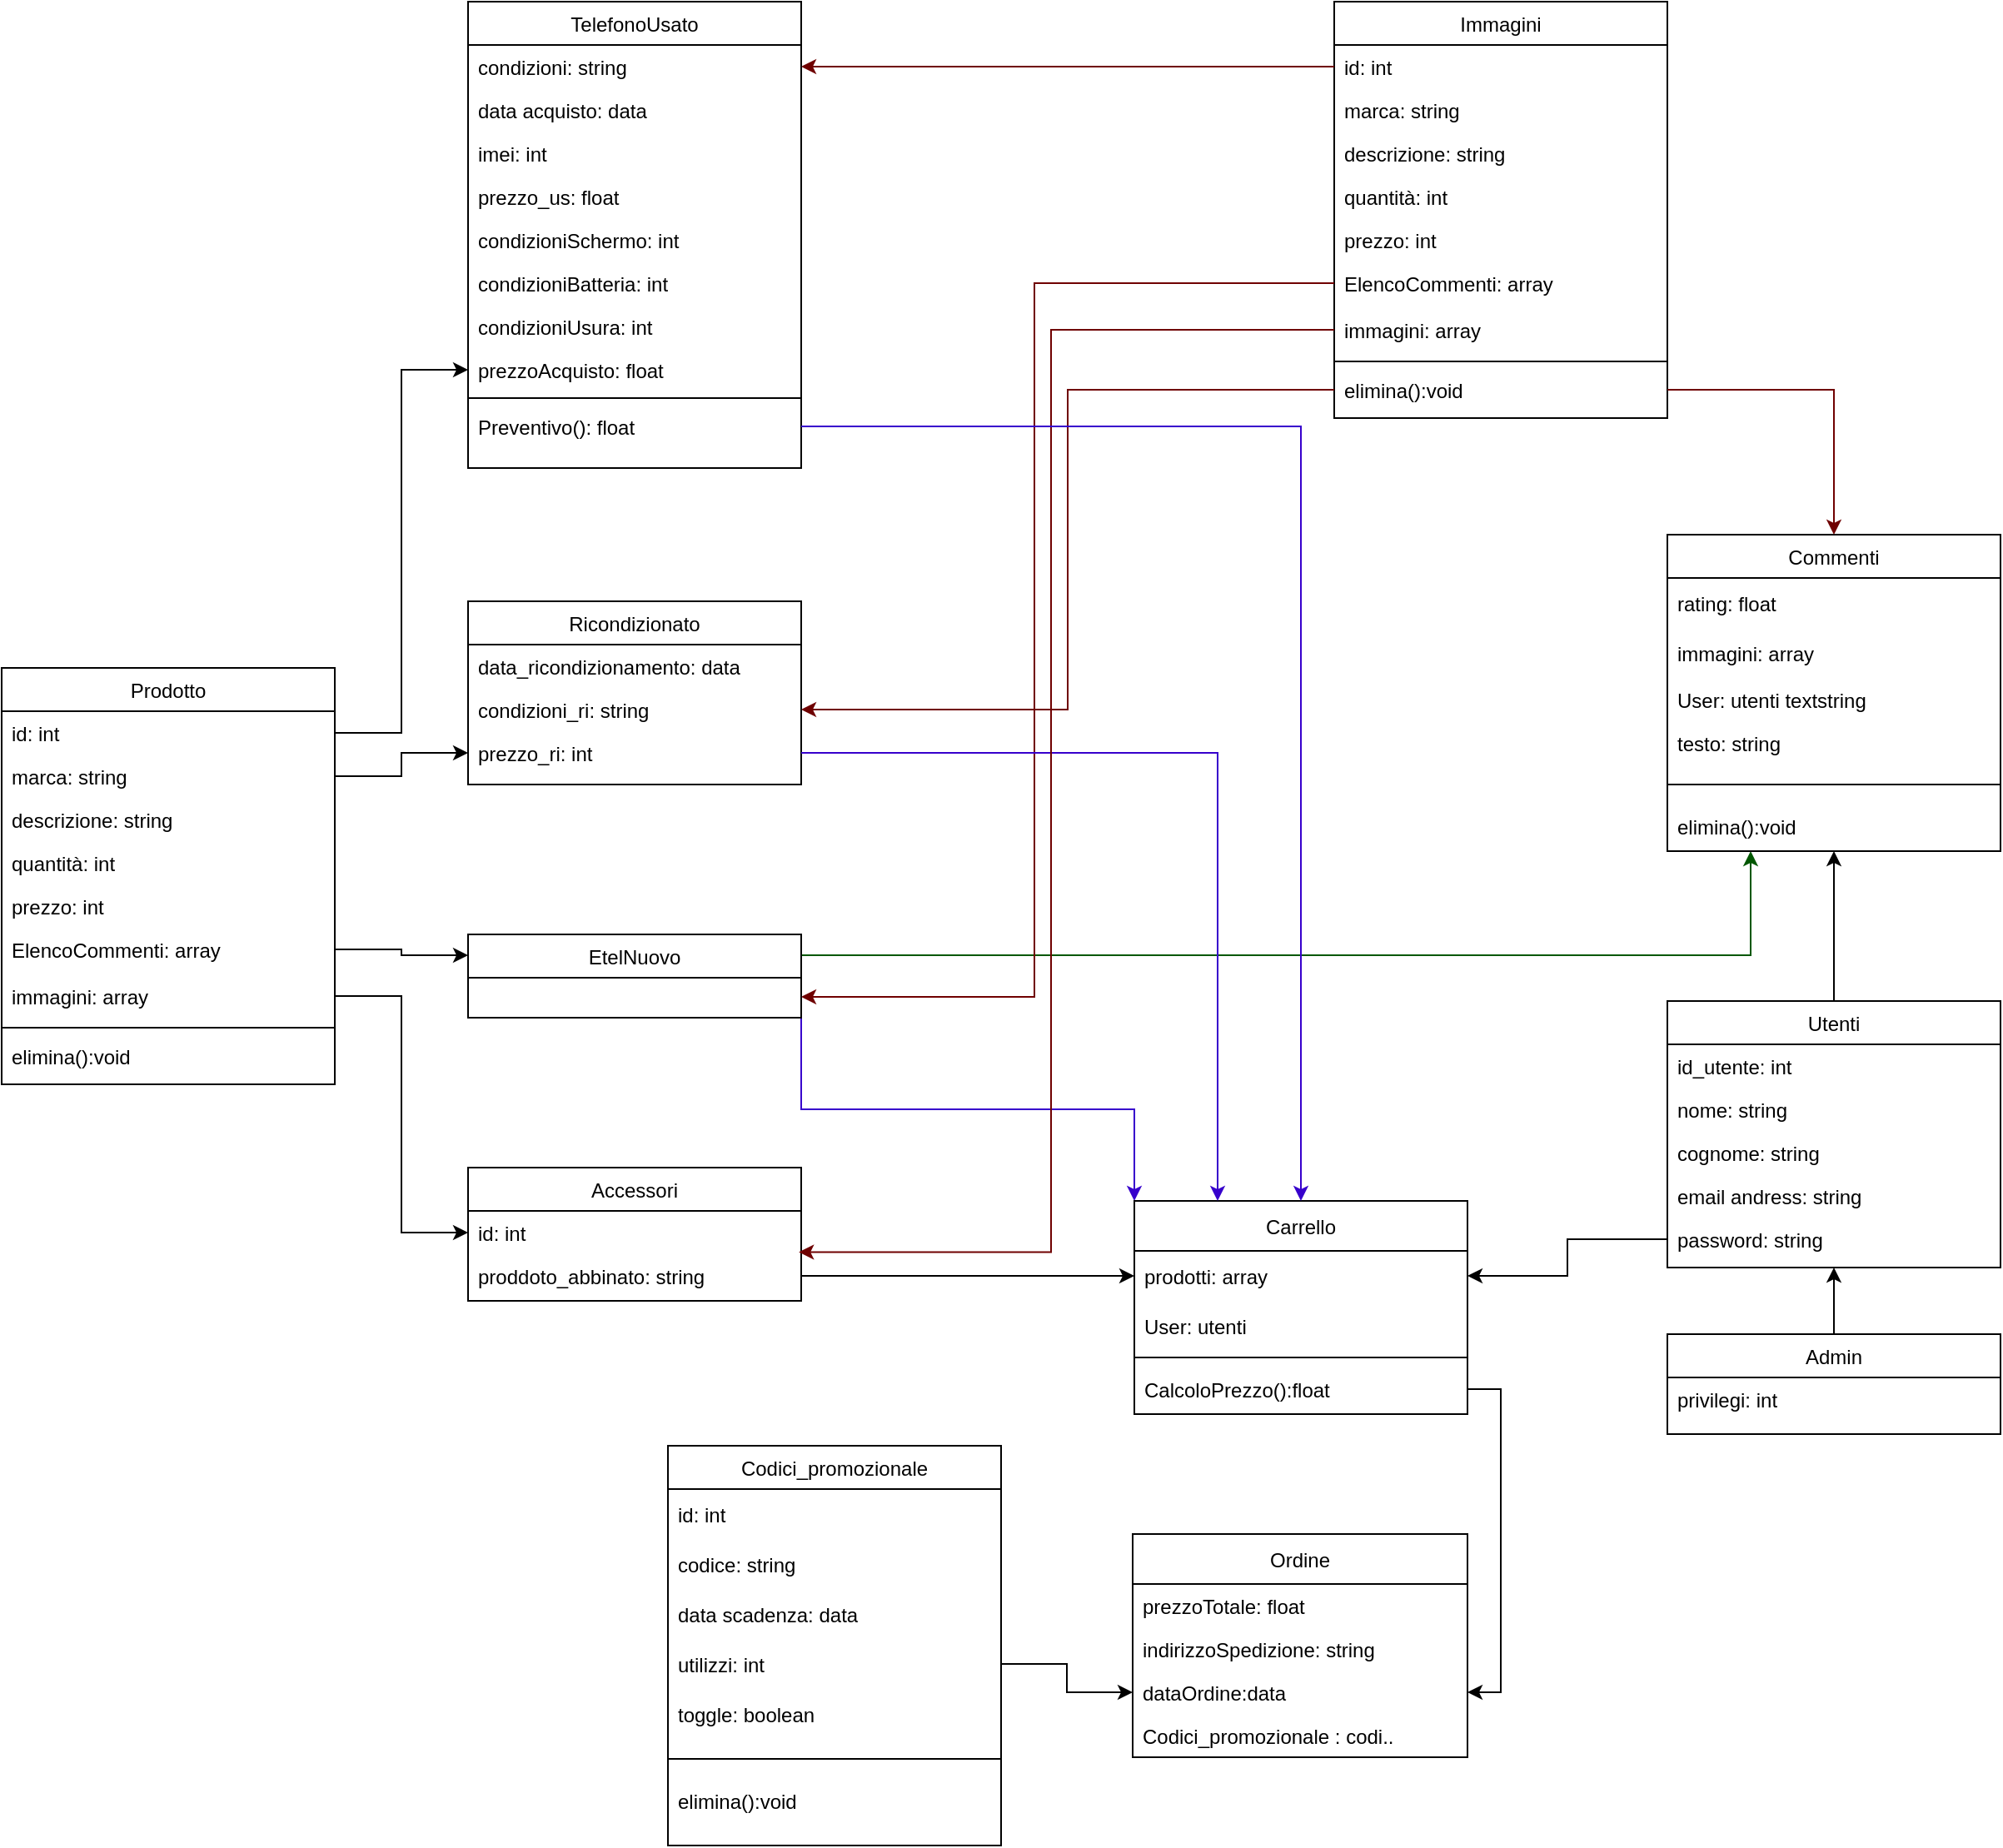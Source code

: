 <mxfile version="20.2.3" type="device"><diagram id="vMPM5QoKPJV50MO66KrA" name="Pagina-1"><mxGraphModel dx="2310" dy="2085" grid="1" gridSize="10" guides="1" tooltips="1" connect="1" arrows="1" fold="1" page="1" pageScale="1" pageWidth="827" pageHeight="1169" math="0" shadow="0"><root><mxCell id="0"/><mxCell id="1" parent="0"/><mxCell id="WXH3aKlNOm9VzishGkBi-1" value="Prodotto" style="swimlane;fontStyle=0;align=center;verticalAlign=top;childLayout=stackLayout;horizontal=1;startSize=26;horizontalStack=0;resizeParent=1;resizeLast=0;collapsible=1;marginBottom=0;rounded=0;shadow=0;strokeWidth=1;" vertex="1" parent="1"><mxGeometry x="-800" y="-640" width="200" height="250" as="geometry"><mxRectangle x="130" y="380" width="160" height="26" as="alternateBounds"/></mxGeometry></mxCell><mxCell id="WXH3aKlNOm9VzishGkBi-2" value="id: int&#10;" style="text;align=left;verticalAlign=top;spacingLeft=4;spacingRight=4;overflow=hidden;rotatable=0;points=[[0,0.5],[1,0.5]];portConstraint=eastwest;" vertex="1" parent="WXH3aKlNOm9VzishGkBi-1"><mxGeometry y="26" width="200" height="26" as="geometry"/></mxCell><mxCell id="WXH3aKlNOm9VzishGkBi-3" value="marca: string&#10;" style="text;align=left;verticalAlign=top;spacingLeft=4;spacingRight=4;overflow=hidden;rotatable=0;points=[[0,0.5],[1,0.5]];portConstraint=eastwest;rounded=0;shadow=0;html=0;" vertex="1" parent="WXH3aKlNOm9VzishGkBi-1"><mxGeometry y="52" width="200" height="26" as="geometry"/></mxCell><mxCell id="WXH3aKlNOm9VzishGkBi-4" value="descrizione: string" style="text;align=left;verticalAlign=top;spacingLeft=4;spacingRight=4;overflow=hidden;rotatable=0;points=[[0,0.5],[1,0.5]];portConstraint=eastwest;" vertex="1" parent="WXH3aKlNOm9VzishGkBi-1"><mxGeometry y="78" width="200" height="26" as="geometry"/></mxCell><mxCell id="WXH3aKlNOm9VzishGkBi-5" value="quantità: int" style="text;align=left;verticalAlign=top;spacingLeft=4;spacingRight=4;overflow=hidden;rotatable=0;points=[[0,0.5],[1,0.5]];portConstraint=eastwest;" vertex="1" parent="WXH3aKlNOm9VzishGkBi-1"><mxGeometry y="104" width="200" height="26" as="geometry"/></mxCell><mxCell id="WXH3aKlNOm9VzishGkBi-6" value="prezzo: int&#10;" style="text;align=left;verticalAlign=top;spacingLeft=4;spacingRight=4;overflow=hidden;rotatable=0;points=[[0,0.5],[1,0.5]];portConstraint=eastwest;" vertex="1" parent="WXH3aKlNOm9VzishGkBi-1"><mxGeometry y="130" width="200" height="26" as="geometry"/></mxCell><mxCell id="WXH3aKlNOm9VzishGkBi-7" value="ElencoCommenti: array" style="text;strokeColor=none;fillColor=none;align=left;verticalAlign=middle;spacingLeft=4;spacingRight=4;overflow=hidden;points=[[0,0.5],[1,0.5]];portConstraint=eastwest;rotatable=0;" vertex="1" parent="WXH3aKlNOm9VzishGkBi-1"><mxGeometry y="156" width="200" height="26" as="geometry"/></mxCell><mxCell id="WXH3aKlNOm9VzishGkBi-8" value="immagini: array" style="text;strokeColor=none;fillColor=none;align=left;verticalAlign=middle;spacingLeft=4;spacingRight=4;overflow=hidden;points=[[0,0.5],[1,0.5]];portConstraint=eastwest;rotatable=0;" vertex="1" parent="WXH3aKlNOm9VzishGkBi-1"><mxGeometry y="182" width="200" height="30" as="geometry"/></mxCell><mxCell id="WXH3aKlNOm9VzishGkBi-9" value="" style="line;html=1;strokeWidth=1;align=left;verticalAlign=middle;spacingTop=-1;spacingLeft=3;spacingRight=3;rotatable=0;labelPosition=right;points=[];portConstraint=eastwest;" vertex="1" parent="WXH3aKlNOm9VzishGkBi-1"><mxGeometry y="212" width="200" height="8" as="geometry"/></mxCell><mxCell id="WXH3aKlNOm9VzishGkBi-10" value="elimina():void" style="text;strokeColor=none;fillColor=none;align=left;verticalAlign=middle;spacingLeft=4;spacingRight=4;overflow=hidden;points=[[0,0.5],[1,0.5]];portConstraint=eastwest;rotatable=0;" vertex="1" parent="WXH3aKlNOm9VzishGkBi-1"><mxGeometry y="220" width="200" height="26" as="geometry"/></mxCell><mxCell id="WXH3aKlNOm9VzishGkBi-11" value="TelefonoUsato&#10;" style="swimlane;fontStyle=0;align=center;verticalAlign=top;childLayout=stackLayout;horizontal=1;startSize=26;horizontalStack=0;resizeParent=1;resizeLast=0;collapsible=1;marginBottom=0;rounded=0;shadow=0;strokeWidth=1;" vertex="1" parent="1"><mxGeometry x="-520" y="-1040" width="200" height="280" as="geometry"><mxRectangle x="130" y="380" width="160" height="26" as="alternateBounds"/></mxGeometry></mxCell><mxCell id="WXH3aKlNOm9VzishGkBi-12" value="condizioni: string&#10;" style="text;align=left;verticalAlign=top;spacingLeft=4;spacingRight=4;overflow=hidden;rotatable=0;points=[[0,0.5],[1,0.5]];portConstraint=eastwest;" vertex="1" parent="WXH3aKlNOm9VzishGkBi-11"><mxGeometry y="26" width="200" height="26" as="geometry"/></mxCell><mxCell id="WXH3aKlNOm9VzishGkBi-13" value="data acquisto: data" style="text;align=left;verticalAlign=top;spacingLeft=4;spacingRight=4;overflow=hidden;rotatable=0;points=[[0,0.5],[1,0.5]];portConstraint=eastwest;rounded=0;shadow=0;html=0;" vertex="1" parent="WXH3aKlNOm9VzishGkBi-11"><mxGeometry y="52" width="200" height="26" as="geometry"/></mxCell><mxCell id="WXH3aKlNOm9VzishGkBi-14" value="imei: int" style="text;align=left;verticalAlign=top;spacingLeft=4;spacingRight=4;overflow=hidden;rotatable=0;points=[[0,0.5],[1,0.5]];portConstraint=eastwest;" vertex="1" parent="WXH3aKlNOm9VzishGkBi-11"><mxGeometry y="78" width="200" height="26" as="geometry"/></mxCell><mxCell id="WXH3aKlNOm9VzishGkBi-15" value="prezzo_us: float" style="text;align=left;verticalAlign=top;spacingLeft=4;spacingRight=4;overflow=hidden;rotatable=0;points=[[0,0.5],[1,0.5]];portConstraint=eastwest;rounded=0;shadow=0;html=0;" vertex="1" parent="WXH3aKlNOm9VzishGkBi-11"><mxGeometry y="104" width="200" height="26" as="geometry"/></mxCell><mxCell id="WXH3aKlNOm9VzishGkBi-16" value="condizioniSchermo: int" style="text;align=left;verticalAlign=top;spacingLeft=4;spacingRight=4;overflow=hidden;rotatable=0;points=[[0,0.5],[1,0.5]];portConstraint=eastwest;" vertex="1" parent="WXH3aKlNOm9VzishGkBi-11"><mxGeometry y="130" width="200" height="26" as="geometry"/></mxCell><mxCell id="WXH3aKlNOm9VzishGkBi-17" value="condizioniBatteria: int" style="text;align=left;verticalAlign=top;spacingLeft=4;spacingRight=4;overflow=hidden;rotatable=0;points=[[0,0.5],[1,0.5]];portConstraint=eastwest;" vertex="1" parent="WXH3aKlNOm9VzishGkBi-11"><mxGeometry y="156" width="200" height="26" as="geometry"/></mxCell><mxCell id="WXH3aKlNOm9VzishGkBi-18" value="condizioniUsura: int" style="text;align=left;verticalAlign=top;spacingLeft=4;spacingRight=4;overflow=hidden;rotatable=0;points=[[0,0.5],[1,0.5]];portConstraint=eastwest;" vertex="1" parent="WXH3aKlNOm9VzishGkBi-11"><mxGeometry y="182" width="200" height="26" as="geometry"/></mxCell><mxCell id="WXH3aKlNOm9VzishGkBi-19" value="prezzoAcquisto: float" style="text;align=left;verticalAlign=top;spacingLeft=4;spacingRight=4;overflow=hidden;rotatable=0;points=[[0,0.5],[1,0.5]];portConstraint=eastwest;" vertex="1" parent="WXH3aKlNOm9VzishGkBi-11"><mxGeometry y="208" width="200" height="26" as="geometry"/></mxCell><mxCell id="WXH3aKlNOm9VzishGkBi-20" value="" style="line;html=1;strokeWidth=1;align=left;verticalAlign=middle;spacingTop=-1;spacingLeft=3;spacingRight=3;rotatable=0;labelPosition=right;points=[];portConstraint=eastwest;" vertex="1" parent="WXH3aKlNOm9VzishGkBi-11"><mxGeometry y="234" width="200" height="8" as="geometry"/></mxCell><mxCell id="WXH3aKlNOm9VzishGkBi-21" value="Preventivo(): float" style="text;align=left;verticalAlign=top;spacingLeft=4;spacingRight=4;overflow=hidden;rotatable=0;points=[[0,0.5],[1,0.5]];portConstraint=eastwest;" vertex="1" parent="WXH3aKlNOm9VzishGkBi-11"><mxGeometry y="242" width="200" height="26" as="geometry"/></mxCell><mxCell id="WXH3aKlNOm9VzishGkBi-22" value="Ricondizionato" style="swimlane;fontStyle=0;align=center;verticalAlign=top;childLayout=stackLayout;horizontal=1;startSize=26;horizontalStack=0;resizeParent=1;resizeLast=0;collapsible=1;marginBottom=0;rounded=0;shadow=0;strokeWidth=1;" vertex="1" parent="1"><mxGeometry x="-520" y="-680" width="200" height="110" as="geometry"><mxRectangle x="130" y="380" width="160" height="26" as="alternateBounds"/></mxGeometry></mxCell><mxCell id="WXH3aKlNOm9VzishGkBi-23" value="data_ricondizionamento: data" style="text;align=left;verticalAlign=top;spacingLeft=4;spacingRight=4;overflow=hidden;rotatable=0;points=[[0,0.5],[1,0.5]];portConstraint=eastwest;" vertex="1" parent="WXH3aKlNOm9VzishGkBi-22"><mxGeometry y="26" width="200" height="26" as="geometry"/></mxCell><mxCell id="WXH3aKlNOm9VzishGkBi-24" value="condizioni_ri: string" style="text;align=left;verticalAlign=top;spacingLeft=4;spacingRight=4;overflow=hidden;rotatable=0;points=[[0,0.5],[1,0.5]];portConstraint=eastwest;rounded=0;shadow=0;html=0;" vertex="1" parent="WXH3aKlNOm9VzishGkBi-22"><mxGeometry y="52" width="200" height="26" as="geometry"/></mxCell><mxCell id="WXH3aKlNOm9VzishGkBi-25" value="prezzo_ri: int" style="text;align=left;verticalAlign=top;spacingLeft=4;spacingRight=4;overflow=hidden;rotatable=0;points=[[0,0.5],[1,0.5]];portConstraint=eastwest;rounded=0;shadow=0;html=0;" vertex="1" parent="WXH3aKlNOm9VzishGkBi-22"><mxGeometry y="78" width="200" height="26" as="geometry"/></mxCell><mxCell id="WXH3aKlNOm9VzishGkBi-54" style="edgeStyle=orthogonalEdgeStyle;rounded=0;orthogonalLoop=1;jettySize=auto;html=1;exitX=1;exitY=1;exitDx=0;exitDy=0;entryX=0;entryY=0;entryDx=0;entryDy=0;fillColor=#6a00ff;strokeColor=#3700CC;" edge="1" parent="1" source="WXH3aKlNOm9VzishGkBi-26" target="WXH3aKlNOm9VzishGkBi-48"><mxGeometry relative="1" as="geometry"/></mxCell><mxCell id="WXH3aKlNOm9VzishGkBi-99" style="edgeStyle=orthogonalEdgeStyle;rounded=0;orthogonalLoop=1;jettySize=auto;html=1;exitX=1;exitY=0.25;exitDx=0;exitDy=0;entryX=0.25;entryY=1;entryDx=0;entryDy=0;fillColor=#008a00;strokeColor=#005700;" edge="1" parent="1" source="WXH3aKlNOm9VzishGkBi-26" target="WXH3aKlNOm9VzishGkBi-59"><mxGeometry relative="1" as="geometry"/></mxCell><mxCell id="WXH3aKlNOm9VzishGkBi-26" value="EtelNuovo" style="swimlane;fontStyle=0;align=center;verticalAlign=top;childLayout=stackLayout;horizontal=1;startSize=26;horizontalStack=0;resizeParent=1;resizeLast=0;collapsible=1;marginBottom=0;rounded=0;shadow=0;strokeWidth=1;" vertex="1" parent="1"><mxGeometry x="-520" y="-480" width="200" height="50" as="geometry"><mxRectangle x="130" y="380" width="160" height="26" as="alternateBounds"/></mxGeometry></mxCell><mxCell id="WXH3aKlNOm9VzishGkBi-27" value="Accessori&#10;" style="swimlane;fontStyle=0;align=center;verticalAlign=top;childLayout=stackLayout;horizontal=1;startSize=26;horizontalStack=0;resizeParent=1;resizeLast=0;collapsible=1;marginBottom=0;rounded=0;shadow=0;strokeWidth=1;" vertex="1" parent="1"><mxGeometry x="-520" y="-340" width="200" height="80" as="geometry"><mxRectangle x="130" y="380" width="160" height="26" as="alternateBounds"/></mxGeometry></mxCell><mxCell id="WXH3aKlNOm9VzishGkBi-28" value="id: int&#10;" style="text;align=left;verticalAlign=top;spacingLeft=4;spacingRight=4;overflow=hidden;rotatable=0;points=[[0,0.5],[1,0.5]];portConstraint=eastwest;" vertex="1" parent="WXH3aKlNOm9VzishGkBi-27"><mxGeometry y="26" width="200" height="26" as="geometry"/></mxCell><mxCell id="WXH3aKlNOm9VzishGkBi-29" value="proddoto_abbinato: string" style="text;align=left;verticalAlign=top;spacingLeft=4;spacingRight=4;overflow=hidden;rotatable=0;points=[[0,0.5],[1,0.5]];portConstraint=eastwest;rounded=0;shadow=0;html=0;" vertex="1" parent="WXH3aKlNOm9VzishGkBi-27"><mxGeometry y="52" width="200" height="26" as="geometry"/></mxCell><mxCell id="WXH3aKlNOm9VzishGkBi-30" style="edgeStyle=orthogonalEdgeStyle;rounded=0;orthogonalLoop=1;jettySize=auto;html=1;exitX=1;exitY=0.5;exitDx=0;exitDy=0;entryX=0;entryY=0.5;entryDx=0;entryDy=0;" edge="1" parent="1" source="WXH3aKlNOm9VzishGkBi-8" target="WXH3aKlNOm9VzishGkBi-28"><mxGeometry relative="1" as="geometry"/></mxCell><mxCell id="WXH3aKlNOm9VzishGkBi-31" style="edgeStyle=orthogonalEdgeStyle;rounded=0;orthogonalLoop=1;jettySize=auto;html=1;exitX=1;exitY=0.5;exitDx=0;exitDy=0;entryX=0;entryY=0.25;entryDx=0;entryDy=0;" edge="1" parent="1" source="WXH3aKlNOm9VzishGkBi-7" target="WXH3aKlNOm9VzishGkBi-26"><mxGeometry relative="1" as="geometry"/></mxCell><mxCell id="WXH3aKlNOm9VzishGkBi-32" style="edgeStyle=orthogonalEdgeStyle;rounded=0;orthogonalLoop=1;jettySize=auto;html=1;exitX=1;exitY=0.5;exitDx=0;exitDy=0;entryX=0;entryY=0.5;entryDx=0;entryDy=0;" edge="1" parent="1" source="WXH3aKlNOm9VzishGkBi-3" target="WXH3aKlNOm9VzishGkBi-25"><mxGeometry relative="1" as="geometry"/></mxCell><mxCell id="WXH3aKlNOm9VzishGkBi-33" style="edgeStyle=orthogonalEdgeStyle;rounded=0;orthogonalLoop=1;jettySize=auto;html=1;exitX=1;exitY=0.5;exitDx=0;exitDy=0;entryX=0;entryY=0.5;entryDx=0;entryDy=0;" edge="1" parent="1" source="WXH3aKlNOm9VzishGkBi-2" target="WXH3aKlNOm9VzishGkBi-19"><mxGeometry relative="1" as="geometry"/></mxCell><mxCell id="WXH3aKlNOm9VzishGkBi-34" value="Immagini" style="swimlane;fontStyle=0;align=center;verticalAlign=top;childLayout=stackLayout;horizontal=1;startSize=26;horizontalStack=0;resizeParent=1;resizeLast=0;collapsible=1;marginBottom=0;rounded=0;shadow=0;strokeWidth=1;" vertex="1" parent="1"><mxGeometry y="-1040" width="200" height="250" as="geometry"><mxRectangle x="130" y="380" width="160" height="26" as="alternateBounds"/></mxGeometry></mxCell><mxCell id="WXH3aKlNOm9VzishGkBi-35" value="id: int&#10;" style="text;align=left;verticalAlign=top;spacingLeft=4;spacingRight=4;overflow=hidden;rotatable=0;points=[[0,0.5],[1,0.5]];portConstraint=eastwest;" vertex="1" parent="WXH3aKlNOm9VzishGkBi-34"><mxGeometry y="26" width="200" height="26" as="geometry"/></mxCell><mxCell id="WXH3aKlNOm9VzishGkBi-36" value="marca: string&#10;" style="text;align=left;verticalAlign=top;spacingLeft=4;spacingRight=4;overflow=hidden;rotatable=0;points=[[0,0.5],[1,0.5]];portConstraint=eastwest;rounded=0;shadow=0;html=0;" vertex="1" parent="WXH3aKlNOm9VzishGkBi-34"><mxGeometry y="52" width="200" height="26" as="geometry"/></mxCell><mxCell id="WXH3aKlNOm9VzishGkBi-37" value="descrizione: string" style="text;align=left;verticalAlign=top;spacingLeft=4;spacingRight=4;overflow=hidden;rotatable=0;points=[[0,0.5],[1,0.5]];portConstraint=eastwest;" vertex="1" parent="WXH3aKlNOm9VzishGkBi-34"><mxGeometry y="78" width="200" height="26" as="geometry"/></mxCell><mxCell id="WXH3aKlNOm9VzishGkBi-38" value="quantità: int" style="text;align=left;verticalAlign=top;spacingLeft=4;spacingRight=4;overflow=hidden;rotatable=0;points=[[0,0.5],[1,0.5]];portConstraint=eastwest;" vertex="1" parent="WXH3aKlNOm9VzishGkBi-34"><mxGeometry y="104" width="200" height="26" as="geometry"/></mxCell><mxCell id="WXH3aKlNOm9VzishGkBi-39" value="prezzo: int&#10;" style="text;align=left;verticalAlign=top;spacingLeft=4;spacingRight=4;overflow=hidden;rotatable=0;points=[[0,0.5],[1,0.5]];portConstraint=eastwest;" vertex="1" parent="WXH3aKlNOm9VzishGkBi-34"><mxGeometry y="130" width="200" height="26" as="geometry"/></mxCell><mxCell id="WXH3aKlNOm9VzishGkBi-40" value="ElencoCommenti: array" style="text;strokeColor=none;fillColor=none;align=left;verticalAlign=middle;spacingLeft=4;spacingRight=4;overflow=hidden;points=[[0,0.5],[1,0.5]];portConstraint=eastwest;rotatable=0;" vertex="1" parent="WXH3aKlNOm9VzishGkBi-34"><mxGeometry y="156" width="200" height="26" as="geometry"/></mxCell><mxCell id="WXH3aKlNOm9VzishGkBi-41" value="immagini: array" style="text;strokeColor=none;fillColor=none;align=left;verticalAlign=middle;spacingLeft=4;spacingRight=4;overflow=hidden;points=[[0,0.5],[1,0.5]];portConstraint=eastwest;rotatable=0;" vertex="1" parent="WXH3aKlNOm9VzishGkBi-34"><mxGeometry y="182" width="200" height="30" as="geometry"/></mxCell><mxCell id="WXH3aKlNOm9VzishGkBi-42" value="" style="line;html=1;strokeWidth=1;align=left;verticalAlign=middle;spacingTop=-1;spacingLeft=3;spacingRight=3;rotatable=0;labelPosition=right;points=[];portConstraint=eastwest;" vertex="1" parent="WXH3aKlNOm9VzishGkBi-34"><mxGeometry y="212" width="200" height="8" as="geometry"/></mxCell><mxCell id="WXH3aKlNOm9VzishGkBi-43" value="elimina():void" style="text;strokeColor=none;fillColor=none;align=left;verticalAlign=middle;spacingLeft=4;spacingRight=4;overflow=hidden;points=[[0,0.5],[1,0.5]];portConstraint=eastwest;rotatable=0;" vertex="1" parent="WXH3aKlNOm9VzishGkBi-34"><mxGeometry y="220" width="200" height="26" as="geometry"/></mxCell><mxCell id="WXH3aKlNOm9VzishGkBi-48" value="Carrello" style="swimlane;fontStyle=0;childLayout=stackLayout;horizontal=1;startSize=30;horizontalStack=0;resizeParent=1;resizeParentMax=0;resizeLast=0;collapsible=1;marginBottom=0;" vertex="1" parent="1"><mxGeometry x="-120" y="-320" width="200" height="128" as="geometry"><mxRectangle x="280" y="710" width="70" height="30" as="alternateBounds"/></mxGeometry></mxCell><mxCell id="WXH3aKlNOm9VzishGkBi-49" value="prodotti: array" style="text;strokeColor=none;fillColor=none;align=left;verticalAlign=middle;spacingLeft=4;spacingRight=4;overflow=hidden;points=[[0,0.5],[1,0.5]];portConstraint=eastwest;rotatable=0;" vertex="1" parent="WXH3aKlNOm9VzishGkBi-48"><mxGeometry y="30" width="200" height="30" as="geometry"/></mxCell><mxCell id="WXH3aKlNOm9VzishGkBi-50" value="User: utenti" style="text;strokeColor=none;fillColor=none;align=left;verticalAlign=middle;spacingLeft=4;spacingRight=4;overflow=hidden;points=[[0,0.5],[1,0.5]];portConstraint=eastwest;rotatable=0;" vertex="1" parent="WXH3aKlNOm9VzishGkBi-48"><mxGeometry y="60" width="200" height="30" as="geometry"/></mxCell><mxCell id="WXH3aKlNOm9VzishGkBi-51" value="" style="line;html=1;strokeWidth=1;align=left;verticalAlign=middle;spacingTop=-1;spacingLeft=3;spacingRight=3;rotatable=0;labelPosition=right;points=[];portConstraint=eastwest;" vertex="1" parent="WXH3aKlNOm9VzishGkBi-48"><mxGeometry y="90" width="200" height="8" as="geometry"/></mxCell><mxCell id="WXH3aKlNOm9VzishGkBi-52" value="CalcoloPrezzo():float" style="text;strokeColor=none;fillColor=none;align=left;verticalAlign=middle;spacingLeft=4;spacingRight=4;overflow=hidden;points=[[0,0.5],[1,0.5]];portConstraint=eastwest;rotatable=0;" vertex="1" parent="WXH3aKlNOm9VzishGkBi-48"><mxGeometry y="98" width="200" height="30" as="geometry"/></mxCell><mxCell id="WXH3aKlNOm9VzishGkBi-59" value="Commenti" style="swimlane;fontStyle=0;align=center;verticalAlign=top;childLayout=stackLayout;horizontal=1;startSize=26;horizontalStack=0;resizeParent=1;resizeLast=0;collapsible=1;marginBottom=0;rounded=0;shadow=0;strokeWidth=1;" vertex="1" parent="1"><mxGeometry x="200" y="-720" width="200" height="190" as="geometry"><mxRectangle x="130" y="380" width="160" height="26" as="alternateBounds"/></mxGeometry></mxCell><mxCell id="WXH3aKlNOm9VzishGkBi-60" value="rating: float" style="text;strokeColor=none;fillColor=none;align=left;verticalAlign=middle;spacingLeft=4;spacingRight=4;overflow=hidden;points=[[0,0.5],[1,0.5]];portConstraint=eastwest;rotatable=0;" vertex="1" parent="WXH3aKlNOm9VzishGkBi-59"><mxGeometry y="26" width="200" height="30" as="geometry"/></mxCell><mxCell id="WXH3aKlNOm9VzishGkBi-61" value="immagini: array" style="text;strokeColor=none;fillColor=none;align=left;verticalAlign=middle;spacingLeft=4;spacingRight=4;overflow=hidden;points=[[0,0.5],[1,0.5]];portConstraint=eastwest;rotatable=0;" vertex="1" parent="WXH3aKlNOm9VzishGkBi-59"><mxGeometry y="56" width="200" height="30" as="geometry"/></mxCell><mxCell id="WXH3aKlNOm9VzishGkBi-62" value="User: utenti textstring" style="text;strokeColor=none;fillColor=none;align=left;verticalAlign=middle;spacingLeft=4;spacingRight=4;overflow=hidden;points=[[0,0.5],[1,0.5]];portConstraint=eastwest;rotatable=0;" vertex="1" parent="WXH3aKlNOm9VzishGkBi-59"><mxGeometry y="86" width="200" height="26" as="geometry"/></mxCell><mxCell id="WXH3aKlNOm9VzishGkBi-63" value="testo: string" style="text;strokeColor=none;fillColor=none;align=left;verticalAlign=middle;spacingLeft=4;spacingRight=4;overflow=hidden;points=[[0,0.5],[1,0.5]];portConstraint=eastwest;rotatable=0;" vertex="1" parent="WXH3aKlNOm9VzishGkBi-59"><mxGeometry y="112" width="200" height="26" as="geometry"/></mxCell><mxCell id="WXH3aKlNOm9VzishGkBi-64" value="" style="line;html=1;strokeWidth=1;align=left;verticalAlign=middle;spacingTop=-1;spacingLeft=3;spacingRight=3;rotatable=0;labelPosition=right;points=[];portConstraint=eastwest;" vertex="1" parent="WXH3aKlNOm9VzishGkBi-59"><mxGeometry y="138" width="200" height="24" as="geometry"/></mxCell><mxCell id="WXH3aKlNOm9VzishGkBi-65" value="elimina():void" style="text;strokeColor=none;fillColor=none;align=left;verticalAlign=middle;spacingLeft=4;spacingRight=4;overflow=hidden;points=[[0,0.5],[1,0.5]];portConstraint=eastwest;rotatable=0;" vertex="1" parent="WXH3aKlNOm9VzishGkBi-59"><mxGeometry y="162" width="200" height="26" as="geometry"/></mxCell><mxCell id="WXH3aKlNOm9VzishGkBi-66" style="edgeStyle=orthogonalEdgeStyle;rounded=0;orthogonalLoop=1;jettySize=auto;html=1;exitX=1;exitY=0.5;exitDx=0;exitDy=0;fillColor=#a20025;strokeColor=#6F0000;" edge="1" parent="1" source="WXH3aKlNOm9VzishGkBi-43" target="WXH3aKlNOm9VzishGkBi-59"><mxGeometry relative="1" as="geometry"/></mxCell><mxCell id="WXH3aKlNOm9VzishGkBi-74" style="edgeStyle=orthogonalEdgeStyle;rounded=0;orthogonalLoop=1;jettySize=auto;html=1;exitX=0.5;exitY=0;exitDx=0;exitDy=0;entryX=0.5;entryY=1;entryDx=0;entryDy=0;" edge="1" parent="1" source="WXH3aKlNOm9VzishGkBi-68" target="WXH3aKlNOm9VzishGkBi-59"><mxGeometry relative="1" as="geometry"/></mxCell><mxCell id="WXH3aKlNOm9VzishGkBi-68" value="Utenti" style="swimlane;fontStyle=0;align=center;verticalAlign=top;childLayout=stackLayout;horizontal=1;startSize=26;horizontalStack=0;resizeParent=1;resizeLast=0;collapsible=1;marginBottom=0;rounded=0;shadow=0;strokeWidth=1;" vertex="1" parent="1"><mxGeometry x="200" y="-440" width="200" height="160" as="geometry"><mxRectangle x="340" y="380" width="170" height="26" as="alternateBounds"/></mxGeometry></mxCell><mxCell id="WXH3aKlNOm9VzishGkBi-69" value="id_utente: int" style="text;align=left;verticalAlign=top;spacingLeft=4;spacingRight=4;overflow=hidden;rotatable=0;points=[[0,0.5],[1,0.5]];portConstraint=eastwest;" vertex="1" parent="WXH3aKlNOm9VzishGkBi-68"><mxGeometry y="26" width="200" height="26" as="geometry"/></mxCell><mxCell id="WXH3aKlNOm9VzishGkBi-70" value="nome: string" style="text;align=left;verticalAlign=top;spacingLeft=4;spacingRight=4;overflow=hidden;rotatable=0;points=[[0,0.5],[1,0.5]];portConstraint=eastwest;rounded=0;shadow=0;html=0;" vertex="1" parent="WXH3aKlNOm9VzishGkBi-68"><mxGeometry y="52" width="200" height="26" as="geometry"/></mxCell><mxCell id="WXH3aKlNOm9VzishGkBi-71" value="cognome: string" style="text;align=left;verticalAlign=top;spacingLeft=4;spacingRight=4;overflow=hidden;rotatable=0;points=[[0,0.5],[1,0.5]];portConstraint=eastwest;" vertex="1" parent="WXH3aKlNOm9VzishGkBi-68"><mxGeometry y="78" width="200" height="26" as="geometry"/></mxCell><mxCell id="WXH3aKlNOm9VzishGkBi-72" value="email andress: string" style="text;align=left;verticalAlign=top;spacingLeft=4;spacingRight=4;overflow=hidden;rotatable=0;points=[[0,0.5],[1,0.5]];portConstraint=eastwest;" vertex="1" parent="WXH3aKlNOm9VzishGkBi-68"><mxGeometry y="104" width="200" height="26" as="geometry"/></mxCell><mxCell id="WXH3aKlNOm9VzishGkBi-73" value="password: string" style="text;align=left;verticalAlign=top;spacingLeft=4;spacingRight=4;overflow=hidden;rotatable=0;points=[[0,0.5],[1,0.5]];portConstraint=eastwest;" vertex="1" parent="WXH3aKlNOm9VzishGkBi-68"><mxGeometry y="130" width="200" height="26" as="geometry"/></mxCell><mxCell id="WXH3aKlNOm9VzishGkBi-76" style="edgeStyle=orthogonalEdgeStyle;rounded=0;orthogonalLoop=1;jettySize=auto;html=1;exitX=0;exitY=0.5;exitDx=0;exitDy=0;" edge="1" parent="1" source="WXH3aKlNOm9VzishGkBi-73" target="WXH3aKlNOm9VzishGkBi-49"><mxGeometry relative="1" as="geometry"/></mxCell><mxCell id="WXH3aKlNOm9VzishGkBi-79" style="edgeStyle=orthogonalEdgeStyle;rounded=0;orthogonalLoop=1;jettySize=auto;html=1;exitX=0.5;exitY=0;exitDx=0;exitDy=0;entryX=0.5;entryY=1;entryDx=0;entryDy=0;" edge="1" parent="1" source="WXH3aKlNOm9VzishGkBi-77" target="WXH3aKlNOm9VzishGkBi-68"><mxGeometry relative="1" as="geometry"/></mxCell><mxCell id="WXH3aKlNOm9VzishGkBi-77" value="Admin" style="swimlane;fontStyle=0;align=center;verticalAlign=top;childLayout=stackLayout;horizontal=1;startSize=26;horizontalStack=0;resizeParent=1;resizeLast=0;collapsible=1;marginBottom=0;rounded=0;shadow=0;strokeWidth=1;" vertex="1" parent="1"><mxGeometry x="200" y="-240" width="200" height="60" as="geometry"><mxRectangle x="340" y="380" width="170" height="26" as="alternateBounds"/></mxGeometry></mxCell><mxCell id="WXH3aKlNOm9VzishGkBi-78" value="privilegi: int&#10;" style="text;align=left;verticalAlign=top;spacingLeft=4;spacingRight=4;overflow=hidden;rotatable=0;points=[[0,0.5],[1,0.5]];portConstraint=eastwest;" vertex="1" parent="WXH3aKlNOm9VzishGkBi-77"><mxGeometry y="26" width="200" height="34" as="geometry"/></mxCell><mxCell id="WXH3aKlNOm9VzishGkBi-80" value="Ordine" style="swimlane;fontStyle=0;childLayout=stackLayout;horizontal=1;startSize=30;horizontalStack=0;resizeParent=1;resizeParentMax=0;resizeLast=0;collapsible=1;marginBottom=0;" vertex="1" parent="1"><mxGeometry x="-121" y="-120" width="201" height="134" as="geometry"/></mxCell><mxCell id="WXH3aKlNOm9VzishGkBi-81" value="prezzoTotale: float" style="text;align=left;verticalAlign=top;spacingLeft=4;spacingRight=4;overflow=hidden;rotatable=0;points=[[0,0.5],[1,0.5]];portConstraint=eastwest;" vertex="1" parent="WXH3aKlNOm9VzishGkBi-80"><mxGeometry y="30" width="201" height="26" as="geometry"/></mxCell><mxCell id="WXH3aKlNOm9VzishGkBi-82" value="indirizzoSpedizione: string" style="text;align=left;verticalAlign=top;spacingLeft=4;spacingRight=4;overflow=hidden;rotatable=0;points=[[0,0.5],[1,0.5]];portConstraint=eastwest;" vertex="1" parent="WXH3aKlNOm9VzishGkBi-80"><mxGeometry y="56" width="201" height="26" as="geometry"/></mxCell><mxCell id="WXH3aKlNOm9VzishGkBi-83" value="dataOrdine:data" style="text;align=left;verticalAlign=top;spacingLeft=4;spacingRight=4;overflow=hidden;rotatable=0;points=[[0,0.5],[1,0.5]];portConstraint=eastwest;" vertex="1" parent="WXH3aKlNOm9VzishGkBi-80"><mxGeometry y="82" width="201" height="26" as="geometry"/></mxCell><mxCell id="WXH3aKlNOm9VzishGkBi-84" value="Codici_promozionale : codi..&#10;" style="text;align=left;verticalAlign=top;spacingLeft=4;spacingRight=4;overflow=hidden;rotatable=0;points=[[0,0.5],[1,0.5]];portConstraint=eastwest;" vertex="1" parent="WXH3aKlNOm9VzishGkBi-80"><mxGeometry y="108" width="201" height="26" as="geometry"/></mxCell><mxCell id="WXH3aKlNOm9VzishGkBi-86" value="Codici_promozionale" style="swimlane;fontStyle=0;align=center;verticalAlign=top;childLayout=stackLayout;horizontal=1;startSize=26;horizontalStack=0;resizeParent=1;resizeLast=0;collapsible=1;marginBottom=0;rounded=0;shadow=0;strokeWidth=1;" vertex="1" parent="1"><mxGeometry x="-400" y="-173" width="200" height="240" as="geometry"><mxRectangle x="130" y="380" width="160" height="26" as="alternateBounds"/></mxGeometry></mxCell><mxCell id="WXH3aKlNOm9VzishGkBi-87" value="id: int" style="text;strokeColor=none;fillColor=none;align=left;verticalAlign=middle;spacingLeft=4;spacingRight=4;overflow=hidden;points=[[0,0.5],[1,0.5]];portConstraint=eastwest;rotatable=0;" vertex="1" parent="WXH3aKlNOm9VzishGkBi-86"><mxGeometry y="26" width="200" height="30" as="geometry"/></mxCell><mxCell id="WXH3aKlNOm9VzishGkBi-88" value="codice: string" style="text;strokeColor=none;fillColor=none;align=left;verticalAlign=middle;spacingLeft=4;spacingRight=4;overflow=hidden;points=[[0,0.5],[1,0.5]];portConstraint=eastwest;rotatable=0;" vertex="1" parent="WXH3aKlNOm9VzishGkBi-86"><mxGeometry y="56" width="200" height="30" as="geometry"/></mxCell><mxCell id="WXH3aKlNOm9VzishGkBi-89" value="data scadenza: data" style="text;strokeColor=none;fillColor=none;align=left;verticalAlign=middle;spacingLeft=4;spacingRight=4;overflow=hidden;points=[[0,0.5],[1,0.5]];portConstraint=eastwest;rotatable=0;" vertex="1" parent="WXH3aKlNOm9VzishGkBi-86"><mxGeometry y="86" width="200" height="30" as="geometry"/></mxCell><mxCell id="WXH3aKlNOm9VzishGkBi-90" value="utilizzi: int" style="text;strokeColor=none;fillColor=none;align=left;verticalAlign=middle;spacingLeft=4;spacingRight=4;overflow=hidden;points=[[0,0.5],[1,0.5]];portConstraint=eastwest;rotatable=0;" vertex="1" parent="WXH3aKlNOm9VzishGkBi-86"><mxGeometry y="116" width="200" height="30" as="geometry"/></mxCell><mxCell id="WXH3aKlNOm9VzishGkBi-91" value="toggle: boolean" style="text;strokeColor=none;fillColor=none;align=left;verticalAlign=middle;spacingLeft=4;spacingRight=4;overflow=hidden;points=[[0,0.5],[1,0.5]];portConstraint=eastwest;rotatable=0;" vertex="1" parent="WXH3aKlNOm9VzishGkBi-86"><mxGeometry y="146" width="200" height="30" as="geometry"/></mxCell><mxCell id="WXH3aKlNOm9VzishGkBi-92" value="" style="line;html=1;strokeWidth=1;align=left;verticalAlign=middle;spacingTop=-1;spacingLeft=3;spacingRight=3;rotatable=0;labelPosition=right;points=[];portConstraint=eastwest;" vertex="1" parent="WXH3aKlNOm9VzishGkBi-86"><mxGeometry y="176" width="200" height="24" as="geometry"/></mxCell><mxCell id="WXH3aKlNOm9VzishGkBi-93" value="elimina():void" style="text;strokeColor=none;fillColor=none;align=left;verticalAlign=middle;spacingLeft=4;spacingRight=4;overflow=hidden;points=[[0,0.5],[1,0.5]];portConstraint=eastwest;rotatable=0;" vertex="1" parent="WXH3aKlNOm9VzishGkBi-86"><mxGeometry y="200" width="200" height="26" as="geometry"/></mxCell><mxCell id="WXH3aKlNOm9VzishGkBi-96" style="edgeStyle=orthogonalEdgeStyle;rounded=0;orthogonalLoop=1;jettySize=auto;html=1;exitX=0;exitY=0.5;exitDx=0;exitDy=0;entryX=1;entryY=0.5;entryDx=0;entryDy=0;fillColor=#a20025;strokeColor=#6F0000;" edge="1" parent="1" source="WXH3aKlNOm9VzishGkBi-43" target="WXH3aKlNOm9VzishGkBi-24"><mxGeometry relative="1" as="geometry"/></mxCell><mxCell id="WXH3aKlNOm9VzishGkBi-98" style="edgeStyle=orthogonalEdgeStyle;rounded=0;orthogonalLoop=1;jettySize=auto;html=1;exitX=0;exitY=0.5;exitDx=0;exitDy=0;entryX=1;entryY=0.75;entryDx=0;entryDy=0;fillColor=#a20025;strokeColor=#6F0000;" edge="1" parent="1" source="WXH3aKlNOm9VzishGkBi-40" target="WXH3aKlNOm9VzishGkBi-26"><mxGeometry relative="1" as="geometry"><Array as="points"><mxPoint x="-180" y="-871"/><mxPoint x="-180" y="-442"/></Array></mxGeometry></mxCell><mxCell id="WXH3aKlNOm9VzishGkBi-100" style="edgeStyle=orthogonalEdgeStyle;rounded=0;orthogonalLoop=1;jettySize=auto;html=1;exitX=0;exitY=0.5;exitDx=0;exitDy=0;entryX=1;entryY=0.5;entryDx=0;entryDy=0;fillColor=#a20025;strokeColor=#6F0000;" edge="1" parent="1" source="WXH3aKlNOm9VzishGkBi-35" target="WXH3aKlNOm9VzishGkBi-12"><mxGeometry relative="1" as="geometry"/></mxCell><mxCell id="WXH3aKlNOm9VzishGkBi-103" style="edgeStyle=orthogonalEdgeStyle;rounded=0;orthogonalLoop=1;jettySize=auto;html=1;exitX=1;exitY=0.5;exitDx=0;exitDy=0;entryX=0.25;entryY=0;entryDx=0;entryDy=0;fillColor=#6a00ff;strokeColor=#3700CC;" edge="1" parent="1" source="WXH3aKlNOm9VzishGkBi-25" target="WXH3aKlNOm9VzishGkBi-48"><mxGeometry relative="1" as="geometry"/></mxCell><mxCell id="WXH3aKlNOm9VzishGkBi-104" style="edgeStyle=orthogonalEdgeStyle;rounded=0;orthogonalLoop=1;jettySize=auto;html=1;exitX=1;exitY=0.5;exitDx=0;exitDy=0;entryX=0;entryY=0.5;entryDx=0;entryDy=0;" edge="1" parent="1" source="WXH3aKlNOm9VzishGkBi-29" target="WXH3aKlNOm9VzishGkBi-49"><mxGeometry relative="1" as="geometry"/></mxCell><mxCell id="WXH3aKlNOm9VzishGkBi-105" style="edgeStyle=orthogonalEdgeStyle;rounded=0;orthogonalLoop=1;jettySize=auto;html=1;exitX=0;exitY=0.5;exitDx=0;exitDy=0;entryX=0.993;entryY=-0.049;entryDx=0;entryDy=0;entryPerimeter=0;fillColor=#a20025;strokeColor=#6F0000;" edge="1" parent="1" source="WXH3aKlNOm9VzishGkBi-41" target="WXH3aKlNOm9VzishGkBi-29"><mxGeometry relative="1" as="geometry"><Array as="points"><mxPoint x="-170" y="-843"/><mxPoint x="-170" y="-289"/></Array></mxGeometry></mxCell><mxCell id="WXH3aKlNOm9VzishGkBi-107" style="edgeStyle=orthogonalEdgeStyle;rounded=0;orthogonalLoop=1;jettySize=auto;html=1;exitX=1;exitY=0.5;exitDx=0;exitDy=0;entryX=1;entryY=0.5;entryDx=0;entryDy=0;" edge="1" parent="1" source="WXH3aKlNOm9VzishGkBi-52" target="WXH3aKlNOm9VzishGkBi-83"><mxGeometry relative="1" as="geometry"/></mxCell><mxCell id="WXH3aKlNOm9VzishGkBi-109" style="edgeStyle=orthogonalEdgeStyle;rounded=0;orthogonalLoop=1;jettySize=auto;html=1;exitX=1;exitY=0.5;exitDx=0;exitDy=0;entryX=0;entryY=0.5;entryDx=0;entryDy=0;" edge="1" parent="1" source="WXH3aKlNOm9VzishGkBi-90" target="WXH3aKlNOm9VzishGkBi-83"><mxGeometry relative="1" as="geometry"/></mxCell><mxCell id="WXH3aKlNOm9VzishGkBi-110" style="edgeStyle=orthogonalEdgeStyle;rounded=0;orthogonalLoop=1;jettySize=auto;html=1;exitX=1;exitY=0.5;exitDx=0;exitDy=0;entryX=0.5;entryY=0;entryDx=0;entryDy=0;fillColor=#6a00ff;strokeColor=#3700CC;" edge="1" parent="1" source="WXH3aKlNOm9VzishGkBi-21" target="WXH3aKlNOm9VzishGkBi-48"><mxGeometry relative="1" as="geometry"/></mxCell></root></mxGraphModel></diagram></mxfile>